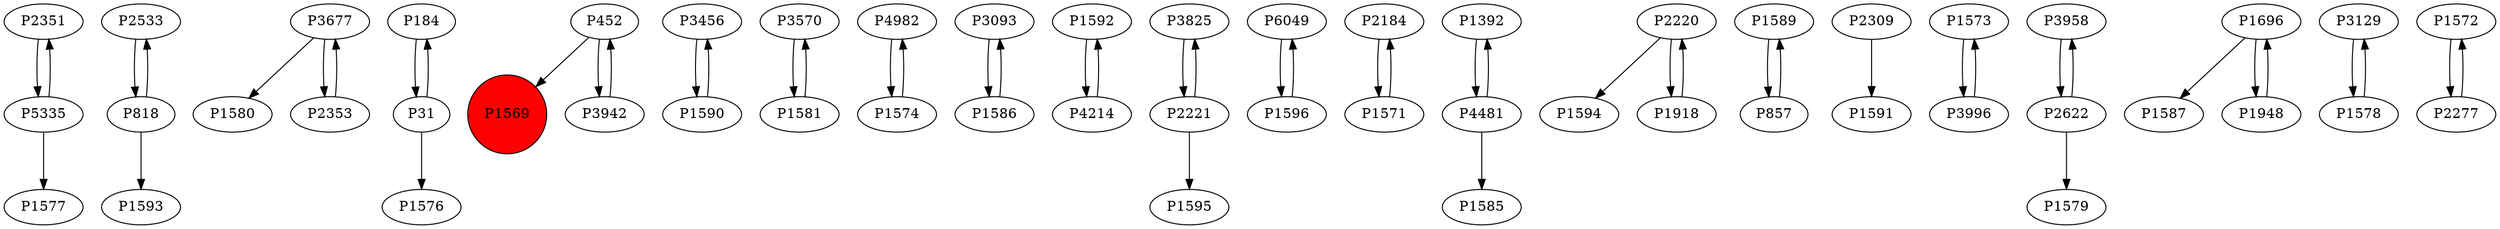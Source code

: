 digraph {
	P2351 -> P5335
	P5335 -> P2351
	P2533 -> P818
	P3677 -> P1580
	P2353 -> P3677
	P184 -> P31
	P452 -> P1569
	P818 -> P1593
	P3456 -> P1590
	P3570 -> P1581
	P4982 -> P1574
	P3093 -> P1586
	P1592 -> P4214
	P3825 -> P2221
	P6049 -> P1596
	P1574 -> P4982
	P2184 -> P1571
	P5335 -> P1577
	P1586 -> P3093
	P1392 -> P4481
	P3677 -> P2353
	P2220 -> P1594
	P1589 -> P857
	P2309 -> P1591
	P2221 -> P1595
	P1573 -> P3996
	P31 -> P1576
	P1581 -> P3570
	P3958 -> P2622
	P3996 -> P1573
	P1590 -> P3456
	P2622 -> P1579
	P1696 -> P1587
	P2221 -> P3825
	P31 -> P184
	P1948 -> P1696
	P4481 -> P1585
	P1571 -> P2184
	P3942 -> P452
	P2622 -> P3958
	P4214 -> P1592
	P3129 -> P1578
	P2220 -> P1918
	P1578 -> P3129
	P1596 -> P6049
	P1572 -> P2277
	P1696 -> P1948
	P2277 -> P1572
	P1918 -> P2220
	P4481 -> P1392
	P857 -> P1589
	P818 -> P2533
	P452 -> P3942
	P1569 [shape=circle]
	P1569 [style=filled]
	P1569 [fillcolor=red]
}